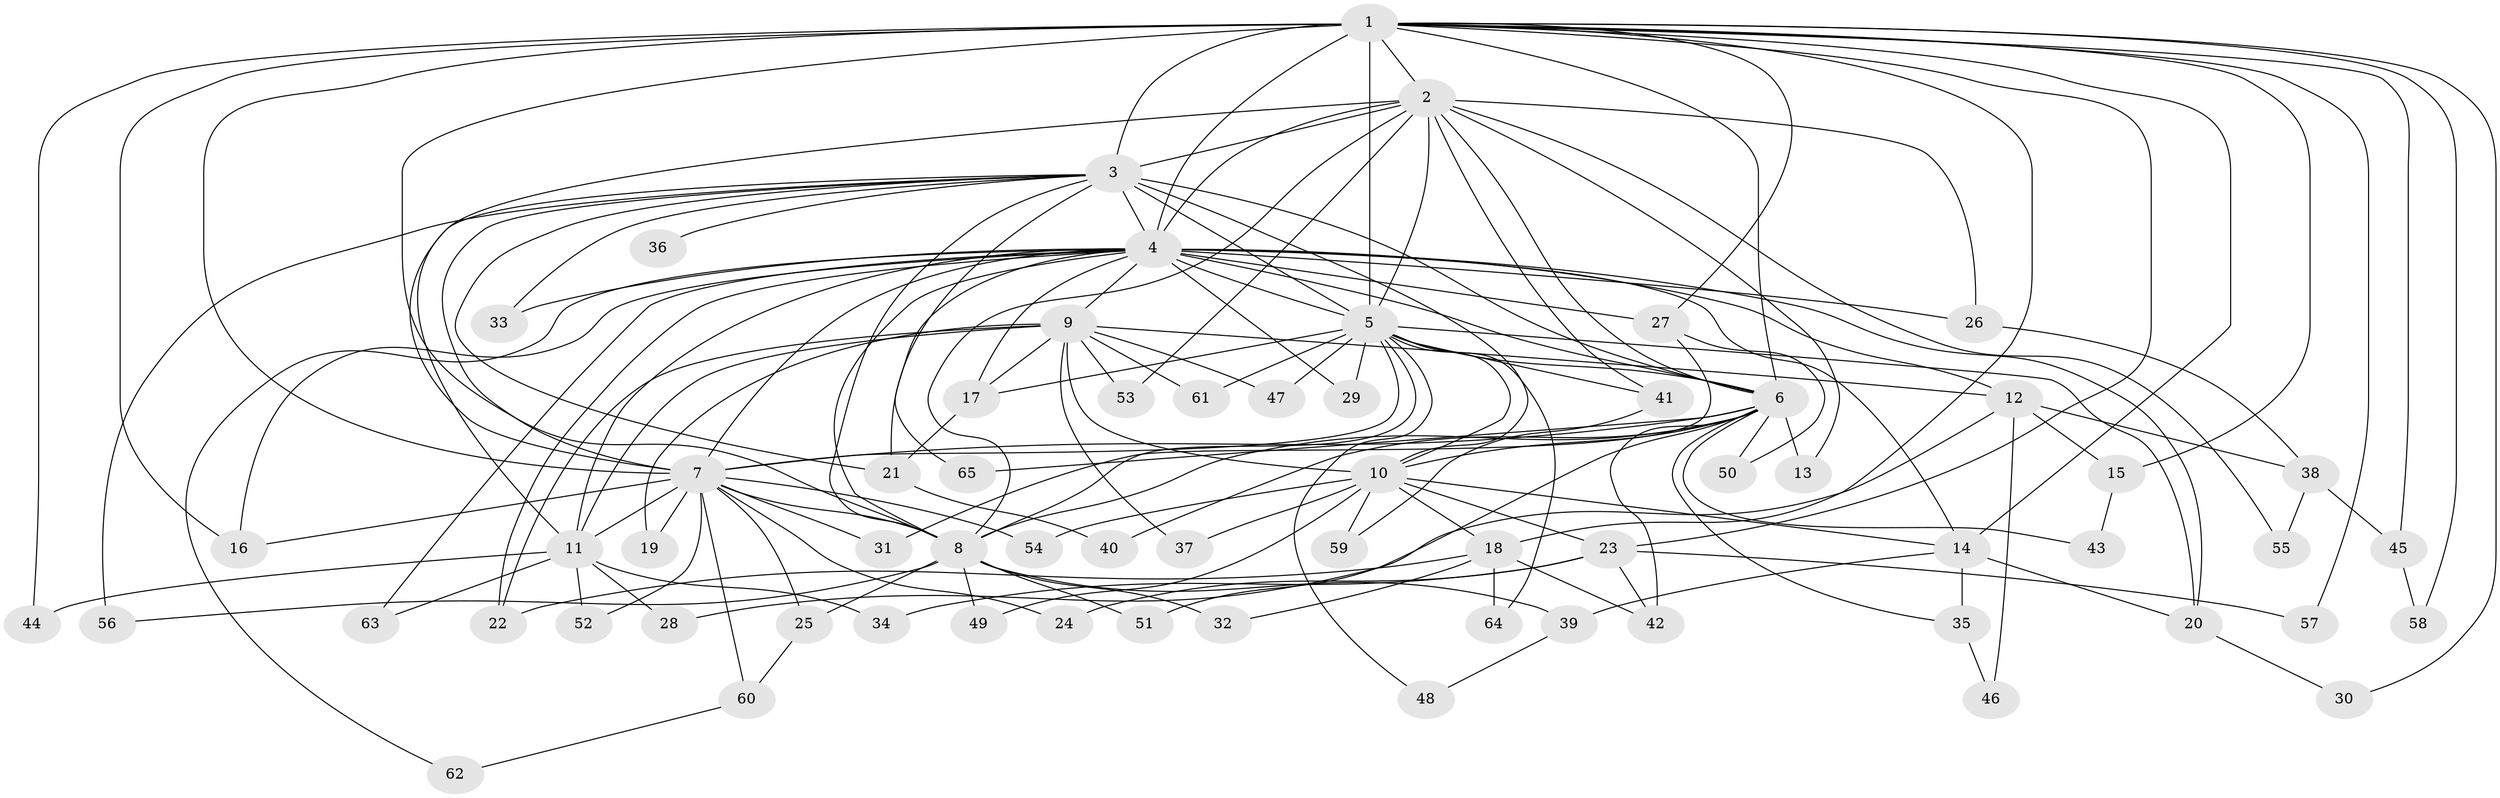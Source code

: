 // original degree distribution, {17: 0.02197802197802198, 15: 0.01098901098901099, 19: 0.03296703296703297, 24: 0.01098901098901099, 20: 0.01098901098901099, 18: 0.01098901098901099, 16: 0.01098901098901099, 12: 0.01098901098901099, 6: 0.03296703296703297, 4: 0.07692307692307693, 2: 0.5494505494505495, 7: 0.03296703296703297, 3: 0.18681318681318682}
// Generated by graph-tools (version 1.1) at 2025/49/03/04/25 22:49:17]
// undirected, 65 vertices, 151 edges
graph export_dot {
  node [color=gray90,style=filled];
  1;
  2;
  3;
  4;
  5;
  6;
  7;
  8;
  9;
  10;
  11;
  12;
  13;
  14;
  15;
  16;
  17;
  18;
  19;
  20;
  21;
  22;
  23;
  24;
  25;
  26;
  27;
  28;
  29;
  30;
  31;
  32;
  33;
  34;
  35;
  36;
  37;
  38;
  39;
  40;
  41;
  42;
  43;
  44;
  45;
  46;
  47;
  48;
  49;
  50;
  51;
  52;
  53;
  54;
  55;
  56;
  57;
  58;
  59;
  60;
  61;
  62;
  63;
  64;
  65;
  1 -- 2 [weight=2.0];
  1 -- 3 [weight=3.0];
  1 -- 4 [weight=4.0];
  1 -- 5 [weight=2.0];
  1 -- 6 [weight=2.0];
  1 -- 7 [weight=2.0];
  1 -- 8 [weight=3.0];
  1 -- 14 [weight=1.0];
  1 -- 15 [weight=1.0];
  1 -- 16 [weight=1.0];
  1 -- 18 [weight=1.0];
  1 -- 23 [weight=1.0];
  1 -- 27 [weight=1.0];
  1 -- 30 [weight=1.0];
  1 -- 44 [weight=1.0];
  1 -- 45 [weight=1.0];
  1 -- 57 [weight=1.0];
  1 -- 58 [weight=1.0];
  2 -- 3 [weight=1.0];
  2 -- 4 [weight=3.0];
  2 -- 5 [weight=1.0];
  2 -- 6 [weight=1.0];
  2 -- 7 [weight=1.0];
  2 -- 8 [weight=1.0];
  2 -- 13 [weight=1.0];
  2 -- 26 [weight=1.0];
  2 -- 41 [weight=1.0];
  2 -- 53 [weight=1.0];
  2 -- 55 [weight=1.0];
  3 -- 4 [weight=2.0];
  3 -- 5 [weight=2.0];
  3 -- 6 [weight=1.0];
  3 -- 7 [weight=1.0];
  3 -- 8 [weight=1.0];
  3 -- 10 [weight=1.0];
  3 -- 11 [weight=1.0];
  3 -- 21 [weight=1.0];
  3 -- 33 [weight=1.0];
  3 -- 36 [weight=1.0];
  3 -- 56 [weight=1.0];
  3 -- 65 [weight=1.0];
  4 -- 5 [weight=2.0];
  4 -- 6 [weight=3.0];
  4 -- 7 [weight=3.0];
  4 -- 8 [weight=2.0];
  4 -- 9 [weight=1.0];
  4 -- 11 [weight=1.0];
  4 -- 12 [weight=3.0];
  4 -- 14 [weight=1.0];
  4 -- 16 [weight=1.0];
  4 -- 17 [weight=1.0];
  4 -- 20 [weight=1.0];
  4 -- 21 [weight=1.0];
  4 -- 22 [weight=2.0];
  4 -- 26 [weight=1.0];
  4 -- 27 [weight=1.0];
  4 -- 29 [weight=1.0];
  4 -- 33 [weight=1.0];
  4 -- 62 [weight=1.0];
  4 -- 63 [weight=1.0];
  5 -- 6 [weight=1.0];
  5 -- 7 [weight=1.0];
  5 -- 8 [weight=1.0];
  5 -- 10 [weight=1.0];
  5 -- 17 [weight=1.0];
  5 -- 20 [weight=1.0];
  5 -- 29 [weight=1.0];
  5 -- 41 [weight=1.0];
  5 -- 47 [weight=1.0];
  5 -- 48 [weight=1.0];
  5 -- 61 [weight=1.0];
  5 -- 64 [weight=1.0];
  6 -- 7 [weight=1.0];
  6 -- 8 [weight=1.0];
  6 -- 10 [weight=1.0];
  6 -- 13 [weight=1.0];
  6 -- 35 [weight=1.0];
  6 -- 40 [weight=1.0];
  6 -- 42 [weight=2.0];
  6 -- 43 [weight=1.0];
  6 -- 50 [weight=1.0];
  6 -- 51 [weight=1.0];
  6 -- 65 [weight=1.0];
  7 -- 8 [weight=1.0];
  7 -- 11 [weight=1.0];
  7 -- 16 [weight=1.0];
  7 -- 19 [weight=1.0];
  7 -- 24 [weight=1.0];
  7 -- 25 [weight=1.0];
  7 -- 31 [weight=1.0];
  7 -- 52 [weight=1.0];
  7 -- 54 [weight=1.0];
  7 -- 60 [weight=1.0];
  8 -- 25 [weight=1.0];
  8 -- 32 [weight=1.0];
  8 -- 39 [weight=1.0];
  8 -- 49 [weight=1.0];
  8 -- 51 [weight=1.0];
  8 -- 56 [weight=2.0];
  9 -- 10 [weight=1.0];
  9 -- 11 [weight=1.0];
  9 -- 12 [weight=1.0];
  9 -- 17 [weight=1.0];
  9 -- 19 [weight=1.0];
  9 -- 22 [weight=1.0];
  9 -- 37 [weight=1.0];
  9 -- 47 [weight=1.0];
  9 -- 53 [weight=1.0];
  9 -- 61 [weight=1.0];
  10 -- 14 [weight=1.0];
  10 -- 18 [weight=1.0];
  10 -- 23 [weight=1.0];
  10 -- 37 [weight=1.0];
  10 -- 49 [weight=1.0];
  10 -- 54 [weight=1.0];
  10 -- 59 [weight=1.0];
  11 -- 28 [weight=1.0];
  11 -- 34 [weight=1.0];
  11 -- 44 [weight=1.0];
  11 -- 52 [weight=1.0];
  11 -- 63 [weight=1.0];
  12 -- 15 [weight=1.0];
  12 -- 28 [weight=1.0];
  12 -- 38 [weight=1.0];
  12 -- 46 [weight=1.0];
  14 -- 20 [weight=1.0];
  14 -- 35 [weight=1.0];
  14 -- 39 [weight=1.0];
  15 -- 43 [weight=1.0];
  17 -- 21 [weight=1.0];
  18 -- 22 [weight=1.0];
  18 -- 32 [weight=1.0];
  18 -- 42 [weight=1.0];
  18 -- 64 [weight=1.0];
  20 -- 30 [weight=1.0];
  21 -- 40 [weight=1.0];
  23 -- 24 [weight=1.0];
  23 -- 34 [weight=1.0];
  23 -- 42 [weight=1.0];
  23 -- 57 [weight=1.0];
  25 -- 60 [weight=1.0];
  26 -- 38 [weight=1.0];
  27 -- 31 [weight=1.0];
  27 -- 50 [weight=1.0];
  35 -- 46 [weight=1.0];
  38 -- 45 [weight=1.0];
  38 -- 55 [weight=1.0];
  39 -- 48 [weight=1.0];
  41 -- 59 [weight=1.0];
  45 -- 58 [weight=1.0];
  60 -- 62 [weight=1.0];
}
